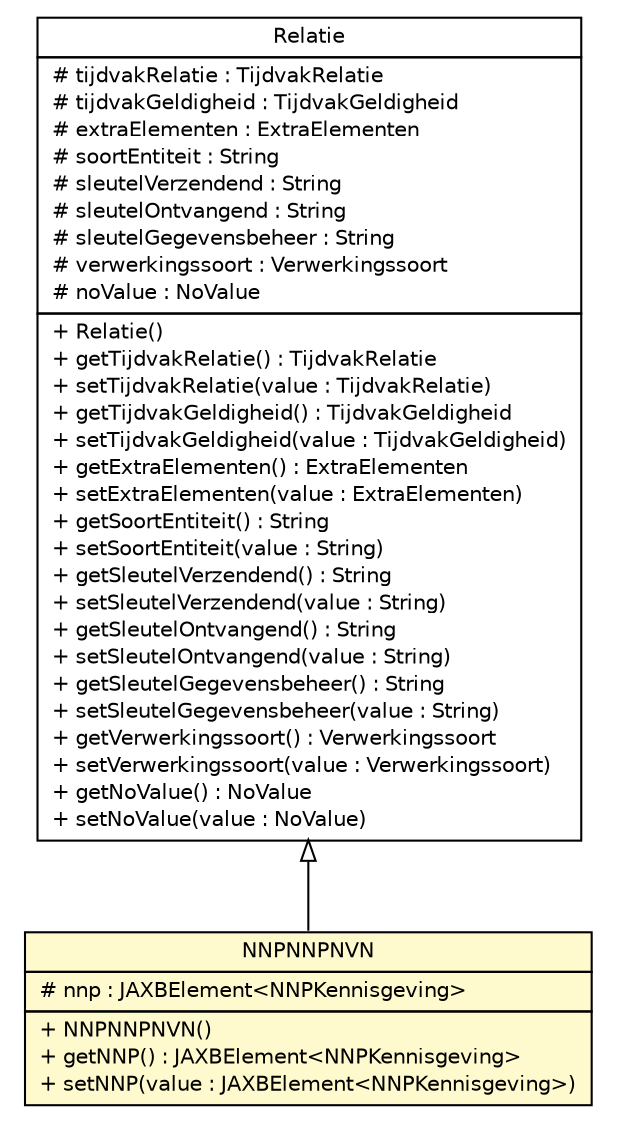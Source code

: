 #!/usr/local/bin/dot
#
# Class diagram 
# Generated by UMLGraph version R5_6-24-gf6e263 (http://www.umlgraph.org/)
#

digraph G {
	edge [fontname="Helvetica",fontsize=10,labelfontname="Helvetica",labelfontsize=10];
	node [fontname="Helvetica",fontsize=10,shape=plaintext];
	nodesep=0.25;
	ranksep=0.5;
	// nl.egem.stuf.sector.bg._0204.Relatie
	c110427 [label=<<table title="nl.egem.stuf.sector.bg._0204.Relatie" border="0" cellborder="1" cellspacing="0" cellpadding="2" port="p" href="./Relatie.html">
		<tr><td><table border="0" cellspacing="0" cellpadding="1">
<tr><td align="center" balign="center"> Relatie </td></tr>
		</table></td></tr>
		<tr><td><table border="0" cellspacing="0" cellpadding="1">
<tr><td align="left" balign="left"> # tijdvakRelatie : TijdvakRelatie </td></tr>
<tr><td align="left" balign="left"> # tijdvakGeldigheid : TijdvakGeldigheid </td></tr>
<tr><td align="left" balign="left"> # extraElementen : ExtraElementen </td></tr>
<tr><td align="left" balign="left"> # soortEntiteit : String </td></tr>
<tr><td align="left" balign="left"> # sleutelVerzendend : String </td></tr>
<tr><td align="left" balign="left"> # sleutelOntvangend : String </td></tr>
<tr><td align="left" balign="left"> # sleutelGegevensbeheer : String </td></tr>
<tr><td align="left" balign="left"> # verwerkingssoort : Verwerkingssoort </td></tr>
<tr><td align="left" balign="left"> # noValue : NoValue </td></tr>
		</table></td></tr>
		<tr><td><table border="0" cellspacing="0" cellpadding="1">
<tr><td align="left" balign="left"> + Relatie() </td></tr>
<tr><td align="left" balign="left"> + getTijdvakRelatie() : TijdvakRelatie </td></tr>
<tr><td align="left" balign="left"> + setTijdvakRelatie(value : TijdvakRelatie) </td></tr>
<tr><td align="left" balign="left"> + getTijdvakGeldigheid() : TijdvakGeldigheid </td></tr>
<tr><td align="left" balign="left"> + setTijdvakGeldigheid(value : TijdvakGeldigheid) </td></tr>
<tr><td align="left" balign="left"> + getExtraElementen() : ExtraElementen </td></tr>
<tr><td align="left" balign="left"> + setExtraElementen(value : ExtraElementen) </td></tr>
<tr><td align="left" balign="left"> + getSoortEntiteit() : String </td></tr>
<tr><td align="left" balign="left"> + setSoortEntiteit(value : String) </td></tr>
<tr><td align="left" balign="left"> + getSleutelVerzendend() : String </td></tr>
<tr><td align="left" balign="left"> + setSleutelVerzendend(value : String) </td></tr>
<tr><td align="left" balign="left"> + getSleutelOntvangend() : String </td></tr>
<tr><td align="left" balign="left"> + setSleutelOntvangend(value : String) </td></tr>
<tr><td align="left" balign="left"> + getSleutelGegevensbeheer() : String </td></tr>
<tr><td align="left" balign="left"> + setSleutelGegevensbeheer(value : String) </td></tr>
<tr><td align="left" balign="left"> + getVerwerkingssoort() : Verwerkingssoort </td></tr>
<tr><td align="left" balign="left"> + setVerwerkingssoort(value : Verwerkingssoort) </td></tr>
<tr><td align="left" balign="left"> + getNoValue() : NoValue </td></tr>
<tr><td align="left" balign="left"> + setNoValue(value : NoValue) </td></tr>
		</table></td></tr>
		</table>>, URL="./Relatie.html", fontname="Helvetica", fontcolor="black", fontsize=10.0];
	// nl.egem.stuf.sector.bg._0204.NNPAntwoord.NNPNNPNVN
	c110473 [label=<<table title="nl.egem.stuf.sector.bg._0204.NNPAntwoord.NNPNNPNVN" border="0" cellborder="1" cellspacing="0" cellpadding="2" port="p" bgcolor="lemonChiffon" href="./NNPAntwoord.NNPNNPNVN.html">
		<tr><td><table border="0" cellspacing="0" cellpadding="1">
<tr><td align="center" balign="center"> NNPNNPNVN </td></tr>
		</table></td></tr>
		<tr><td><table border="0" cellspacing="0" cellpadding="1">
<tr><td align="left" balign="left"> # nnp : JAXBElement&lt;NNPKennisgeving&gt; </td></tr>
		</table></td></tr>
		<tr><td><table border="0" cellspacing="0" cellpadding="1">
<tr><td align="left" balign="left"> + NNPNNPNVN() </td></tr>
<tr><td align="left" balign="left"> + getNNP() : JAXBElement&lt;NNPKennisgeving&gt; </td></tr>
<tr><td align="left" balign="left"> + setNNP(value : JAXBElement&lt;NNPKennisgeving&gt;) </td></tr>
		</table></td></tr>
		</table>>, URL="./NNPAntwoord.NNPNNPNVN.html", fontname="Helvetica", fontcolor="black", fontsize=10.0];
	//nl.egem.stuf.sector.bg._0204.NNPAntwoord.NNPNNPNVN extends nl.egem.stuf.sector.bg._0204.Relatie
	c110427:p -> c110473:p [dir=back,arrowtail=empty];
}

